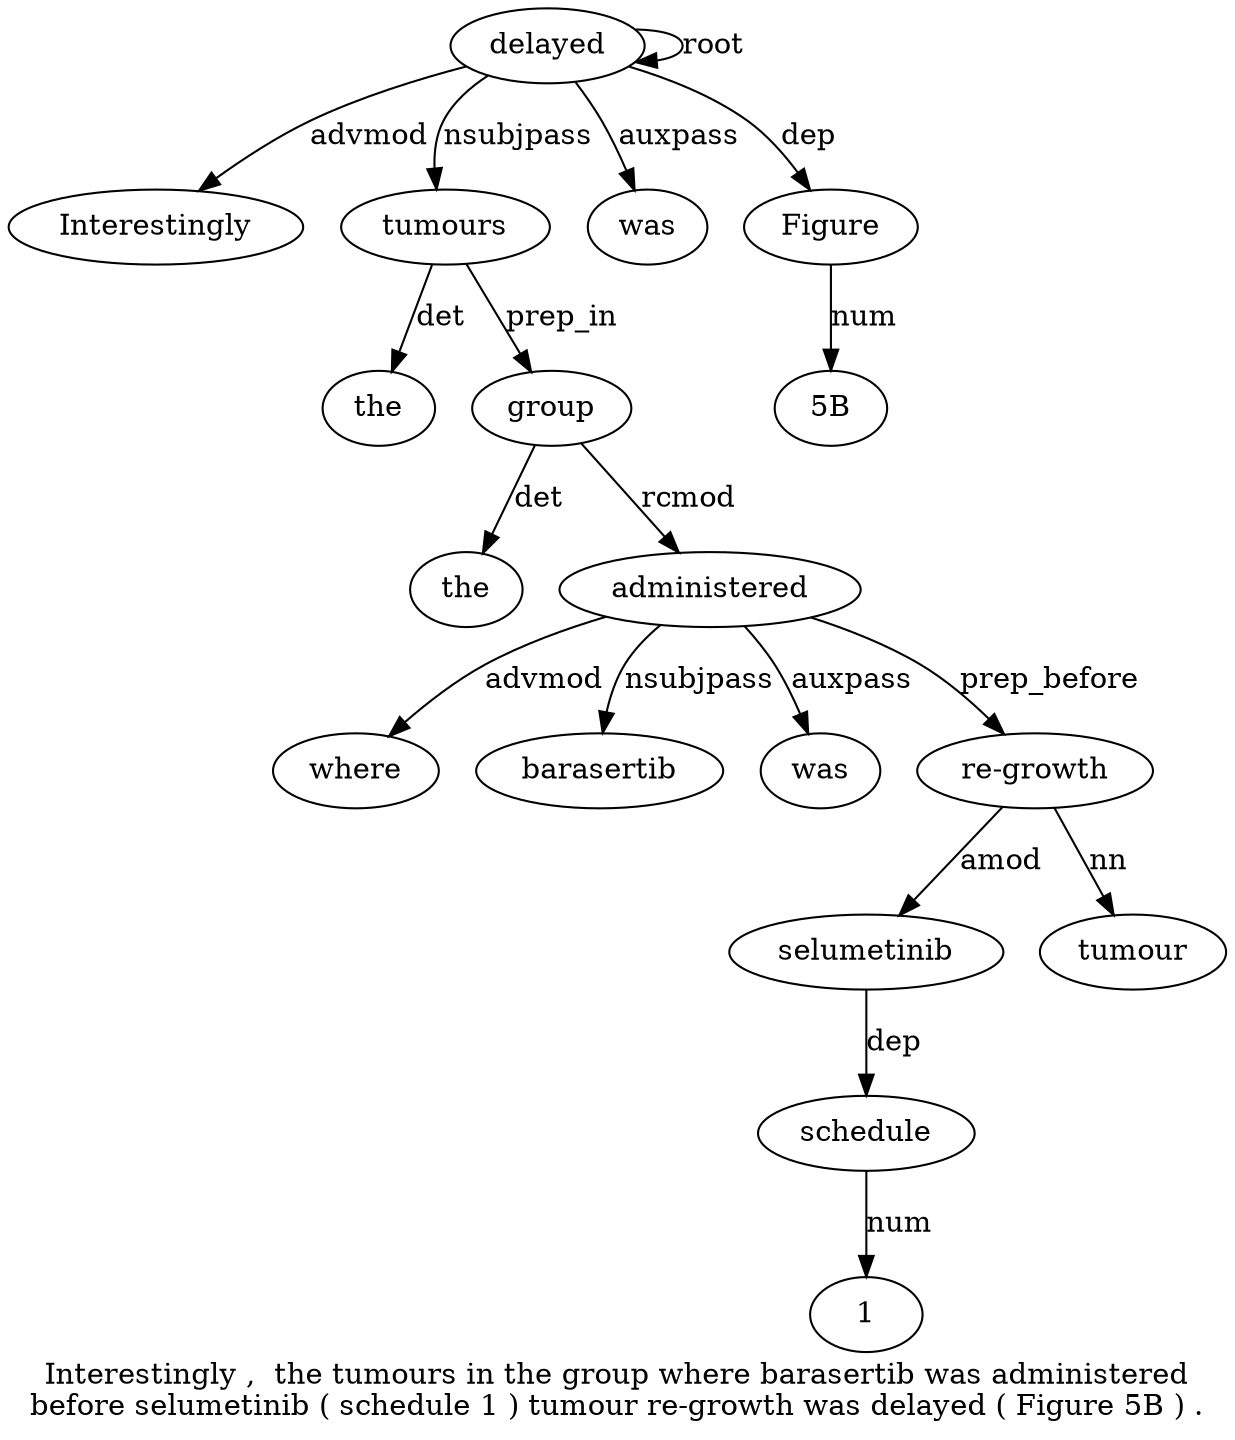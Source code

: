 digraph "Interestingly ,  the tumours in the group where barasertib was administered before selumetinib ( schedule 1 ) tumour re-growth was delayed ( Figure 5B ) ." {
label="Interestingly ,  the tumours in the group where barasertib was administered
before selumetinib ( schedule 1 ) tumour re-growth was delayed ( Figure 5B ) .";
delayed21 [style=filled, fillcolor=white, label=delayed];
Interestingly1 [style=filled, fillcolor=white, label=Interestingly];
delayed21 -> Interestingly1  [label=advmod];
tumours4 [style=filled, fillcolor=white, label=tumours];
the3 [style=filled, fillcolor=white, label=the];
tumours4 -> the3  [label=det];
delayed21 -> tumours4  [label=nsubjpass];
group7 [style=filled, fillcolor=white, label=group];
the6 [style=filled, fillcolor=white, label=the];
group7 -> the6  [label=det];
tumours4 -> group7  [label=prep_in];
administered11 [style=filled, fillcolor=white, label=administered];
where8 [style=filled, fillcolor=white, label=where];
administered11 -> where8  [label=advmod];
barasertib9 [style=filled, fillcolor=white, label=barasertib];
administered11 -> barasertib9  [label=nsubjpass];
was10 [style=filled, fillcolor=white, label=was];
administered11 -> was10  [label=auxpass];
group7 -> administered11  [label=rcmod];
"re-growth19" [style=filled, fillcolor=white, label="re-growth"];
selumetinib13 [style=filled, fillcolor=white, label=selumetinib];
"re-growth19" -> selumetinib13  [label=amod];
schedule15 [style=filled, fillcolor=white, label=schedule];
selumetinib13 -> schedule15  [label=dep];
116 [style=filled, fillcolor=white, label=1];
schedule15 -> 116  [label=num];
tumour18 [style=filled, fillcolor=white, label=tumour];
"re-growth19" -> tumour18  [label=nn];
administered11 -> "re-growth19"  [label=prep_before];
was20 [style=filled, fillcolor=white, label=was];
delayed21 -> was20  [label=auxpass];
delayed21 -> delayed21  [label=root];
Figure23 [style=filled, fillcolor=white, label=Figure];
delayed21 -> Figure23  [label=dep];
"5B24" [style=filled, fillcolor=white, label="5B"];
Figure23 -> "5B24"  [label=num];
}
